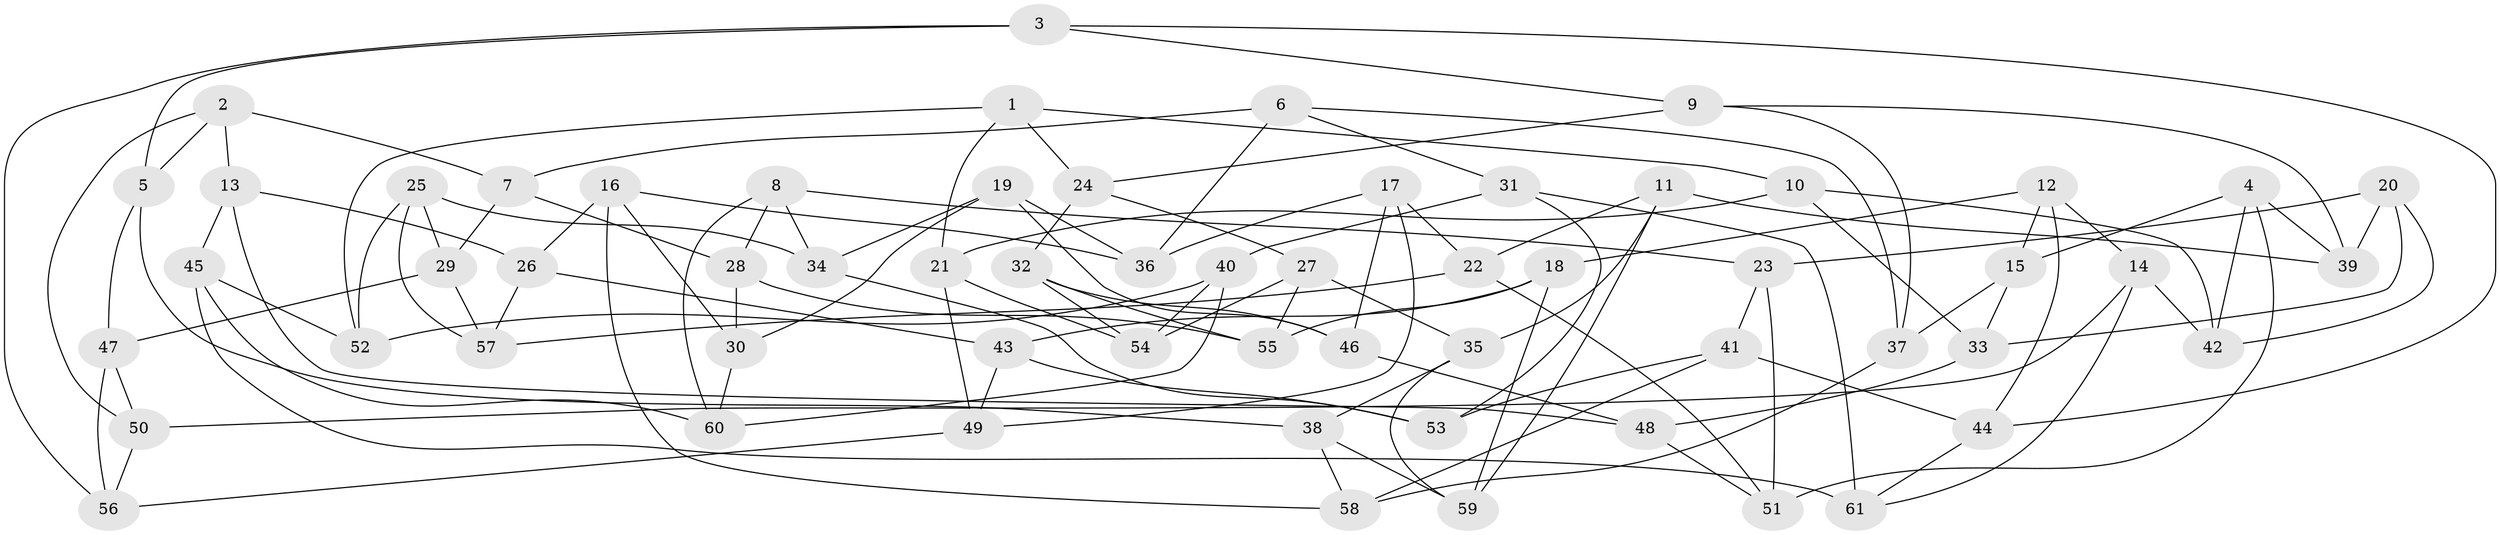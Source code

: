 // Generated by graph-tools (version 1.1) at 2025/02/03/09/25 03:02:59]
// undirected, 61 vertices, 122 edges
graph export_dot {
graph [start="1"]
  node [color=gray90,style=filled];
  1;
  2;
  3;
  4;
  5;
  6;
  7;
  8;
  9;
  10;
  11;
  12;
  13;
  14;
  15;
  16;
  17;
  18;
  19;
  20;
  21;
  22;
  23;
  24;
  25;
  26;
  27;
  28;
  29;
  30;
  31;
  32;
  33;
  34;
  35;
  36;
  37;
  38;
  39;
  40;
  41;
  42;
  43;
  44;
  45;
  46;
  47;
  48;
  49;
  50;
  51;
  52;
  53;
  54;
  55;
  56;
  57;
  58;
  59;
  60;
  61;
  1 -- 24;
  1 -- 10;
  1 -- 52;
  1 -- 21;
  2 -- 5;
  2 -- 13;
  2 -- 50;
  2 -- 7;
  3 -- 56;
  3 -- 9;
  3 -- 44;
  3 -- 5;
  4 -- 39;
  4 -- 51;
  4 -- 15;
  4 -- 42;
  5 -- 47;
  5 -- 38;
  6 -- 31;
  6 -- 36;
  6 -- 7;
  6 -- 37;
  7 -- 28;
  7 -- 29;
  8 -- 28;
  8 -- 34;
  8 -- 23;
  8 -- 60;
  9 -- 37;
  9 -- 39;
  9 -- 24;
  10 -- 42;
  10 -- 21;
  10 -- 33;
  11 -- 59;
  11 -- 35;
  11 -- 22;
  11 -- 39;
  12 -- 15;
  12 -- 14;
  12 -- 44;
  12 -- 18;
  13 -- 48;
  13 -- 45;
  13 -- 26;
  14 -- 42;
  14 -- 61;
  14 -- 50;
  15 -- 33;
  15 -- 37;
  16 -- 36;
  16 -- 26;
  16 -- 30;
  16 -- 58;
  17 -- 46;
  17 -- 49;
  17 -- 36;
  17 -- 22;
  18 -- 55;
  18 -- 43;
  18 -- 59;
  19 -- 46;
  19 -- 30;
  19 -- 34;
  19 -- 36;
  20 -- 39;
  20 -- 42;
  20 -- 33;
  20 -- 23;
  21 -- 49;
  21 -- 54;
  22 -- 57;
  22 -- 51;
  23 -- 41;
  23 -- 51;
  24 -- 27;
  24 -- 32;
  25 -- 52;
  25 -- 29;
  25 -- 57;
  25 -- 34;
  26 -- 57;
  26 -- 43;
  27 -- 55;
  27 -- 54;
  27 -- 35;
  28 -- 30;
  28 -- 55;
  29 -- 47;
  29 -- 57;
  30 -- 60;
  31 -- 53;
  31 -- 61;
  31 -- 40;
  32 -- 55;
  32 -- 46;
  32 -- 54;
  33 -- 48;
  34 -- 53;
  35 -- 59;
  35 -- 38;
  37 -- 58;
  38 -- 59;
  38 -- 58;
  40 -- 60;
  40 -- 54;
  40 -- 52;
  41 -- 53;
  41 -- 58;
  41 -- 44;
  43 -- 49;
  43 -- 53;
  44 -- 61;
  45 -- 60;
  45 -- 61;
  45 -- 52;
  46 -- 48;
  47 -- 56;
  47 -- 50;
  48 -- 51;
  49 -- 56;
  50 -- 56;
}
